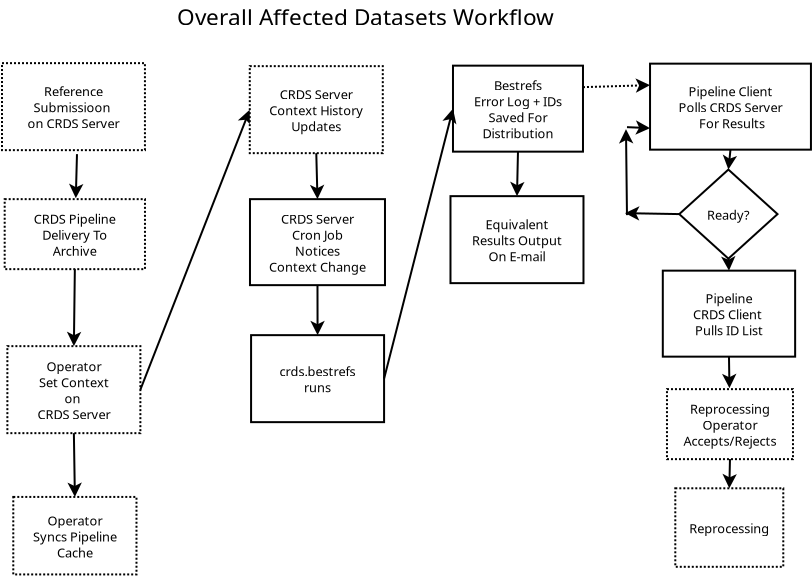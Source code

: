<?xml version="1.0" encoding="UTF-8"?>
<dia:diagram xmlns:dia="http://www.lysator.liu.se/~alla/dia/">
  <dia:layer name="Background" visible="true" active="true">
    <dia:object type="Standard - Text" version="1" id="O0">
      <dia:attribute name="obj_pos">
        <dia:point val="11,3.65"/>
      </dia:attribute>
      <dia:attribute name="obj_bb">
        <dia:rectangle val="11,2.6;31.027,3.917"/>
      </dia:attribute>
      <dia:attribute name="text">
        <dia:composite type="text">
          <dia:attribute name="string">
            <dia:string>#Overall Affected Datasets Workflow#</dia:string>
          </dia:attribute>
          <dia:attribute name="font">
            <dia:font family="sans" style="0" name="Helvetica"/>
          </dia:attribute>
          <dia:attribute name="height">
            <dia:real val="1.411"/>
          </dia:attribute>
          <dia:attribute name="pos">
            <dia:point val="11,3.65"/>
          </dia:attribute>
          <dia:attribute name="color">
            <dia:color val="#000000"/>
          </dia:attribute>
          <dia:attribute name="alignment">
            <dia:enum val="0"/>
          </dia:attribute>
        </dia:composite>
      </dia:attribute>
      <dia:attribute name="valign">
        <dia:enum val="3"/>
      </dia:attribute>
    </dia:object>
    <dia:object type="Flowchart - Box" version="0" id="O1">
      <dia:attribute name="obj_pos">
        <dia:point val="2.251,5.55"/>
      </dia:attribute>
      <dia:attribute name="obj_bb">
        <dia:rectangle val="2.201,5.5;9.449,9.95"/>
      </dia:attribute>
      <dia:attribute name="elem_corner">
        <dia:point val="2.251,5.55"/>
      </dia:attribute>
      <dia:attribute name="elem_width">
        <dia:real val="7.147"/>
      </dia:attribute>
      <dia:attribute name="elem_height">
        <dia:real val="4.35"/>
      </dia:attribute>
      <dia:attribute name="border_width">
        <dia:real val="0.1"/>
      </dia:attribute>
      <dia:attribute name="show_background">
        <dia:boolean val="true"/>
      </dia:attribute>
      <dia:attribute name="line_style">
        <dia:enum val="4"/>
      </dia:attribute>
      <dia:attribute name="padding">
        <dia:real val="0.5"/>
      </dia:attribute>
      <dia:attribute name="text">
        <dia:composite type="text">
          <dia:attribute name="string">
            <dia:string>#Reference
Submissioon 
on CRDS Server#</dia:string>
          </dia:attribute>
          <dia:attribute name="font">
            <dia:font family="sans" style="0" name="Helvetica"/>
          </dia:attribute>
          <dia:attribute name="height">
            <dia:real val="0.8"/>
          </dia:attribute>
          <dia:attribute name="pos">
            <dia:point val="5.825,7.12"/>
          </dia:attribute>
          <dia:attribute name="color">
            <dia:color val="#000000"/>
          </dia:attribute>
          <dia:attribute name="alignment">
            <dia:enum val="1"/>
          </dia:attribute>
        </dia:composite>
      </dia:attribute>
    </dia:object>
    <dia:object type="Flowchart - Box" version="0" id="O2">
      <dia:attribute name="obj_pos">
        <dia:point val="2.385,12.35"/>
      </dia:attribute>
      <dia:attribute name="obj_bb">
        <dia:rectangle val="2.335,12.3;9.45,15.9"/>
      </dia:attribute>
      <dia:attribute name="elem_corner">
        <dia:point val="2.385,12.35"/>
      </dia:attribute>
      <dia:attribute name="elem_width">
        <dia:real val="7.015"/>
      </dia:attribute>
      <dia:attribute name="elem_height">
        <dia:real val="3.5"/>
      </dia:attribute>
      <dia:attribute name="border_width">
        <dia:real val="0.1"/>
      </dia:attribute>
      <dia:attribute name="show_background">
        <dia:boolean val="true"/>
      </dia:attribute>
      <dia:attribute name="line_style">
        <dia:enum val="4"/>
      </dia:attribute>
      <dia:attribute name="padding">
        <dia:real val="0.5"/>
      </dia:attribute>
      <dia:attribute name="text">
        <dia:composite type="text">
          <dia:attribute name="string">
            <dia:string>#CRDS Pipeline
Delivery To
Archive#</dia:string>
          </dia:attribute>
          <dia:attribute name="font">
            <dia:font family="sans" style="0" name="Helvetica"/>
          </dia:attribute>
          <dia:attribute name="height">
            <dia:real val="0.8"/>
          </dia:attribute>
          <dia:attribute name="pos">
            <dia:point val="5.893,13.495"/>
          </dia:attribute>
          <dia:attribute name="color">
            <dia:color val="#000000"/>
          </dia:attribute>
          <dia:attribute name="alignment">
            <dia:enum val="1"/>
          </dia:attribute>
        </dia:composite>
      </dia:attribute>
    </dia:object>
    <dia:object type="Flowchart - Box" version="0" id="O3">
      <dia:attribute name="obj_pos">
        <dia:point val="2.52,19.7"/>
      </dia:attribute>
      <dia:attribute name="obj_bb">
        <dia:rectangle val="2.47,19.65;9.22,24.1"/>
      </dia:attribute>
      <dia:attribute name="elem_corner">
        <dia:point val="2.52,19.7"/>
      </dia:attribute>
      <dia:attribute name="elem_width">
        <dia:real val="6.65"/>
      </dia:attribute>
      <dia:attribute name="elem_height">
        <dia:real val="4.35"/>
      </dia:attribute>
      <dia:attribute name="border_width">
        <dia:real val="0.1"/>
      </dia:attribute>
      <dia:attribute name="show_background">
        <dia:boolean val="true"/>
      </dia:attribute>
      <dia:attribute name="line_style">
        <dia:enum val="4"/>
      </dia:attribute>
      <dia:attribute name="padding">
        <dia:real val="0.5"/>
      </dia:attribute>
      <dia:attribute name="text">
        <dia:composite type="text">
          <dia:attribute name="string">
            <dia:string>#Operator
Set Context
on 
CRDS Server#</dia:string>
          </dia:attribute>
          <dia:attribute name="font">
            <dia:font family="sans" style="0" name="Helvetica"/>
          </dia:attribute>
          <dia:attribute name="height">
            <dia:real val="0.8"/>
          </dia:attribute>
          <dia:attribute name="pos">
            <dia:point val="5.845,20.87"/>
          </dia:attribute>
          <dia:attribute name="color">
            <dia:color val="#000000"/>
          </dia:attribute>
          <dia:attribute name="alignment">
            <dia:enum val="1"/>
          </dia:attribute>
        </dia:composite>
      </dia:attribute>
    </dia:object>
    <dia:object type="Standard - Line" version="0" id="O4">
      <dia:attribute name="obj_pos">
        <dia:point val="6,10.1"/>
      </dia:attribute>
      <dia:attribute name="obj_bb">
        <dia:rectangle val="5.596,10.049;6.319,12.413"/>
      </dia:attribute>
      <dia:attribute name="conn_endpoints">
        <dia:point val="6,10.1"/>
        <dia:point val="5.941,12.301"/>
      </dia:attribute>
      <dia:attribute name="numcp">
        <dia:int val="1"/>
      </dia:attribute>
      <dia:attribute name="end_arrow">
        <dia:enum val="22"/>
      </dia:attribute>
      <dia:attribute name="end_arrow_length">
        <dia:real val="0.5"/>
      </dia:attribute>
      <dia:attribute name="end_arrow_width">
        <dia:real val="0.5"/>
      </dia:attribute>
      <dia:connections>
        <dia:connection handle="1" to="O2" connection="16"/>
      </dia:connections>
    </dia:object>
    <dia:object type="Standard - Line" version="0" id="O5">
      <dia:attribute name="obj_pos">
        <dia:point val="5.893,15.85"/>
      </dia:attribute>
      <dia:attribute name="obj_bb">
        <dia:rectangle val="5.491,15.799;6.214,19.812"/>
      </dia:attribute>
      <dia:attribute name="conn_endpoints">
        <dia:point val="5.893,15.85"/>
        <dia:point val="5.845,19.7"/>
      </dia:attribute>
      <dia:attribute name="numcp">
        <dia:int val="1"/>
      </dia:attribute>
      <dia:attribute name="end_arrow">
        <dia:enum val="22"/>
      </dia:attribute>
      <dia:attribute name="end_arrow_length">
        <dia:real val="0.5"/>
      </dia:attribute>
      <dia:attribute name="end_arrow_width">
        <dia:real val="0.5"/>
      </dia:attribute>
      <dia:connections>
        <dia:connection handle="0" to="O2" connection="13"/>
        <dia:connection handle="1" to="O3" connection="2"/>
      </dia:connections>
    </dia:object>
    <dia:object type="Flowchart - Box" version="0" id="O6">
      <dia:attribute name="obj_pos">
        <dia:point val="14.65,12.35"/>
      </dia:attribute>
      <dia:attribute name="obj_bb">
        <dia:rectangle val="14.6,12.3;21.45,16.7"/>
      </dia:attribute>
      <dia:attribute name="elem_corner">
        <dia:point val="14.65,12.35"/>
      </dia:attribute>
      <dia:attribute name="elem_width">
        <dia:real val="6.75"/>
      </dia:attribute>
      <dia:attribute name="elem_height">
        <dia:real val="4.3"/>
      </dia:attribute>
      <dia:attribute name="show_background">
        <dia:boolean val="true"/>
      </dia:attribute>
      <dia:attribute name="padding">
        <dia:real val="0.5"/>
      </dia:attribute>
      <dia:attribute name="text">
        <dia:composite type="text">
          <dia:attribute name="string">
            <dia:string>#CRDS Server
Cron Job
Notices
Context Change#</dia:string>
          </dia:attribute>
          <dia:attribute name="font">
            <dia:font family="sans" style="0" name="Helvetica"/>
          </dia:attribute>
          <dia:attribute name="height">
            <dia:real val="0.8"/>
          </dia:attribute>
          <dia:attribute name="pos">
            <dia:point val="18.025,13.495"/>
          </dia:attribute>
          <dia:attribute name="color">
            <dia:color val="#000000"/>
          </dia:attribute>
          <dia:attribute name="alignment">
            <dia:enum val="1"/>
          </dia:attribute>
        </dia:composite>
      </dia:attribute>
    </dia:object>
    <dia:object type="Standard - Line" version="0" id="O7">
      <dia:attribute name="obj_pos">
        <dia:point val="9.17,21.875"/>
      </dia:attribute>
      <dia:attribute name="obj_bb">
        <dia:rectangle val="9.105,7.771;14.761,21.94"/>
      </dia:attribute>
      <dia:attribute name="conn_endpoints">
        <dia:point val="9.17,21.875"/>
        <dia:point val="14.64,7.875"/>
      </dia:attribute>
      <dia:attribute name="numcp">
        <dia:int val="1"/>
      </dia:attribute>
      <dia:attribute name="end_arrow">
        <dia:enum val="22"/>
      </dia:attribute>
      <dia:attribute name="end_arrow_length">
        <dia:real val="0.5"/>
      </dia:attribute>
      <dia:attribute name="end_arrow_width">
        <dia:real val="0.5"/>
      </dia:attribute>
      <dia:connections>
        <dia:connection handle="0" to="O3" connection="8"/>
        <dia:connection handle="1" to="O10" connection="7"/>
      </dia:connections>
    </dia:object>
    <dia:object type="Flowchart - Box" version="0" id="O8">
      <dia:attribute name="obj_pos">
        <dia:point val="14.705,19.15"/>
      </dia:attribute>
      <dia:attribute name="obj_bb">
        <dia:rectangle val="14.655,19.1;21.405,23.55"/>
      </dia:attribute>
      <dia:attribute name="elem_corner">
        <dia:point val="14.705,19.15"/>
      </dia:attribute>
      <dia:attribute name="elem_width">
        <dia:real val="6.65"/>
      </dia:attribute>
      <dia:attribute name="elem_height">
        <dia:real val="4.35"/>
      </dia:attribute>
      <dia:attribute name="show_background">
        <dia:boolean val="true"/>
      </dia:attribute>
      <dia:attribute name="padding">
        <dia:real val="0.5"/>
      </dia:attribute>
      <dia:attribute name="text">
        <dia:composite type="text">
          <dia:attribute name="string">
            <dia:string>#crds.bestrefs
runs#</dia:string>
          </dia:attribute>
          <dia:attribute name="font">
            <dia:font family="sans" style="0" name="Helvetica"/>
          </dia:attribute>
          <dia:attribute name="height">
            <dia:real val="0.8"/>
          </dia:attribute>
          <dia:attribute name="pos">
            <dia:point val="18.03,21.12"/>
          </dia:attribute>
          <dia:attribute name="color">
            <dia:color val="#000000"/>
          </dia:attribute>
          <dia:attribute name="alignment">
            <dia:enum val="1"/>
          </dia:attribute>
        </dia:composite>
      </dia:attribute>
    </dia:object>
    <dia:object type="Flowchart - Box" version="0" id="O9">
      <dia:attribute name="obj_pos">
        <dia:point val="24.8,5.675"/>
      </dia:attribute>
      <dia:attribute name="obj_bb">
        <dia:rectangle val="24.75,5.625;31.35,10.025"/>
      </dia:attribute>
      <dia:attribute name="elem_corner">
        <dia:point val="24.8,5.675"/>
      </dia:attribute>
      <dia:attribute name="elem_width">
        <dia:real val="6.5"/>
      </dia:attribute>
      <dia:attribute name="elem_height">
        <dia:real val="4.3"/>
      </dia:attribute>
      <dia:attribute name="show_background">
        <dia:boolean val="true"/>
      </dia:attribute>
      <dia:attribute name="padding">
        <dia:real val="0.5"/>
      </dia:attribute>
      <dia:attribute name="text">
        <dia:composite type="text">
          <dia:attribute name="string">
            <dia:string>#Bestrefs
Error Log + IDs
Saved For
Distribution#</dia:string>
          </dia:attribute>
          <dia:attribute name="font">
            <dia:font family="sans" style="0" name="Helvetica"/>
          </dia:attribute>
          <dia:attribute name="height">
            <dia:real val="0.8"/>
          </dia:attribute>
          <dia:attribute name="pos">
            <dia:point val="28.05,6.82"/>
          </dia:attribute>
          <dia:attribute name="color">
            <dia:color val="#000000"/>
          </dia:attribute>
          <dia:attribute name="alignment">
            <dia:enum val="1"/>
          </dia:attribute>
        </dia:composite>
      </dia:attribute>
    </dia:object>
    <dia:object type="Flowchart - Box" version="0" id="O10">
      <dia:attribute name="obj_pos">
        <dia:point val="14.64,5.7"/>
      </dia:attribute>
      <dia:attribute name="obj_bb">
        <dia:rectangle val="14.59,5.65;21.34,10.1"/>
      </dia:attribute>
      <dia:attribute name="elem_corner">
        <dia:point val="14.64,5.7"/>
      </dia:attribute>
      <dia:attribute name="elem_width">
        <dia:real val="6.65"/>
      </dia:attribute>
      <dia:attribute name="elem_height">
        <dia:real val="4.35"/>
      </dia:attribute>
      <dia:attribute name="border_width">
        <dia:real val="0.1"/>
      </dia:attribute>
      <dia:attribute name="show_background">
        <dia:boolean val="true"/>
      </dia:attribute>
      <dia:attribute name="line_style">
        <dia:enum val="4"/>
      </dia:attribute>
      <dia:attribute name="padding">
        <dia:real val="0.5"/>
      </dia:attribute>
      <dia:attribute name="text">
        <dia:composite type="text">
          <dia:attribute name="string">
            <dia:string>#CRDS Server
Context History
Updates#</dia:string>
          </dia:attribute>
          <dia:attribute name="font">
            <dia:font family="sans" style="0" name="Helvetica"/>
          </dia:attribute>
          <dia:attribute name="height">
            <dia:real val="0.8"/>
          </dia:attribute>
          <dia:attribute name="pos">
            <dia:point val="17.965,7.27"/>
          </dia:attribute>
          <dia:attribute name="color">
            <dia:color val="#000000"/>
          </dia:attribute>
          <dia:attribute name="alignment">
            <dia:enum val="1"/>
          </dia:attribute>
        </dia:composite>
      </dia:attribute>
    </dia:object>
    <dia:object type="Standard - Line" version="0" id="O11">
      <dia:attribute name="obj_pos">
        <dia:point val="17.965,10.05"/>
      </dia:attribute>
      <dia:attribute name="obj_bb">
        <dia:rectangle val="17.647,9.999;18.371,12.462"/>
      </dia:attribute>
      <dia:attribute name="conn_endpoints">
        <dia:point val="17.965,10.05"/>
        <dia:point val="18.025,12.35"/>
      </dia:attribute>
      <dia:attribute name="numcp">
        <dia:int val="1"/>
      </dia:attribute>
      <dia:attribute name="end_arrow">
        <dia:enum val="22"/>
      </dia:attribute>
      <dia:attribute name="end_arrow_length">
        <dia:real val="0.5"/>
      </dia:attribute>
      <dia:attribute name="end_arrow_width">
        <dia:real val="0.5"/>
      </dia:attribute>
      <dia:connections>
        <dia:connection handle="0" to="O10" connection="13"/>
        <dia:connection handle="1" to="O6" connection="2"/>
      </dia:connections>
    </dia:object>
    <dia:object type="Standard - Line" version="0" id="O12">
      <dia:attribute name="obj_pos">
        <dia:point val="18.025,16.65"/>
      </dia:attribute>
      <dia:attribute name="obj_bb">
        <dia:rectangle val="17.667,16.6;18.391,19.262"/>
      </dia:attribute>
      <dia:attribute name="conn_endpoints">
        <dia:point val="18.025,16.65"/>
        <dia:point val="18.03,19.15"/>
      </dia:attribute>
      <dia:attribute name="numcp">
        <dia:int val="1"/>
      </dia:attribute>
      <dia:attribute name="end_arrow">
        <dia:enum val="22"/>
      </dia:attribute>
      <dia:attribute name="end_arrow_length">
        <dia:real val="0.5"/>
      </dia:attribute>
      <dia:attribute name="end_arrow_width">
        <dia:real val="0.5"/>
      </dia:attribute>
      <dia:connections>
        <dia:connection handle="0" to="O6" connection="13"/>
        <dia:connection handle="1" to="O8" connection="2"/>
      </dia:connections>
    </dia:object>
    <dia:object type="Standard - Line" version="0" id="O13">
      <dia:attribute name="obj_pos">
        <dia:point val="21.355,21.325"/>
      </dia:attribute>
      <dia:attribute name="obj_bb">
        <dia:rectangle val="21.294,7.717;24.999,21.386"/>
      </dia:attribute>
      <dia:attribute name="conn_endpoints">
        <dia:point val="21.355,21.325"/>
        <dia:point val="24.8,7.825"/>
      </dia:attribute>
      <dia:attribute name="numcp">
        <dia:int val="1"/>
      </dia:attribute>
      <dia:attribute name="end_arrow">
        <dia:enum val="22"/>
      </dia:attribute>
      <dia:attribute name="end_arrow_length">
        <dia:real val="0.5"/>
      </dia:attribute>
      <dia:attribute name="end_arrow_width">
        <dia:real val="0.5"/>
      </dia:attribute>
      <dia:connections>
        <dia:connection handle="0" to="O8" connection="8"/>
        <dia:connection handle="1" to="O9" connection="7"/>
      </dia:connections>
    </dia:object>
    <dia:object type="Flowchart - Box" version="0" id="O14">
      <dia:attribute name="obj_pos">
        <dia:point val="24.675,12.2"/>
      </dia:attribute>
      <dia:attribute name="obj_bb">
        <dia:rectangle val="24.625,12.15;31.375,16.6"/>
      </dia:attribute>
      <dia:attribute name="elem_corner">
        <dia:point val="24.675,12.2"/>
      </dia:attribute>
      <dia:attribute name="elem_width">
        <dia:real val="6.65"/>
      </dia:attribute>
      <dia:attribute name="elem_height">
        <dia:real val="4.35"/>
      </dia:attribute>
      <dia:attribute name="show_background">
        <dia:boolean val="true"/>
      </dia:attribute>
      <dia:attribute name="padding">
        <dia:real val="0.5"/>
      </dia:attribute>
      <dia:attribute name="text">
        <dia:composite type="text">
          <dia:attribute name="string">
            <dia:string>#Equivalent
Results Output
On E-mail#</dia:string>
          </dia:attribute>
          <dia:attribute name="font">
            <dia:font family="sans" style="0" name="Helvetica"/>
          </dia:attribute>
          <dia:attribute name="height">
            <dia:real val="0.8"/>
          </dia:attribute>
          <dia:attribute name="pos">
            <dia:point val="28,13.77"/>
          </dia:attribute>
          <dia:attribute name="color">
            <dia:color val="#000000"/>
          </dia:attribute>
          <dia:attribute name="alignment">
            <dia:enum val="1"/>
          </dia:attribute>
        </dia:composite>
      </dia:attribute>
    </dia:object>
    <dia:object type="Standard - Line" version="0" id="O15">
      <dia:attribute name="obj_pos">
        <dia:point val="28.05,9.975"/>
      </dia:attribute>
      <dia:attribute name="obj_bb">
        <dia:rectangle val="27.652,9.924;28.375,12.312"/>
      </dia:attribute>
      <dia:attribute name="conn_endpoints">
        <dia:point val="28.05,9.975"/>
        <dia:point val="28,12.2"/>
      </dia:attribute>
      <dia:attribute name="numcp">
        <dia:int val="1"/>
      </dia:attribute>
      <dia:attribute name="end_arrow">
        <dia:enum val="22"/>
      </dia:attribute>
      <dia:attribute name="end_arrow_length">
        <dia:real val="0.5"/>
      </dia:attribute>
      <dia:attribute name="end_arrow_width">
        <dia:real val="0.5"/>
      </dia:attribute>
      <dia:connections>
        <dia:connection handle="0" to="O9" connection="13"/>
        <dia:connection handle="1" to="O14" connection="2"/>
      </dia:connections>
    </dia:object>
    <dia:object type="Flowchart - Box" version="0" id="O16">
      <dia:attribute name="obj_pos">
        <dia:point val="34.653,5.575"/>
      </dia:attribute>
      <dia:attribute name="obj_bb">
        <dia:rectangle val="34.602,5.525;42.748,9.925"/>
      </dia:attribute>
      <dia:attribute name="elem_corner">
        <dia:point val="34.653,5.575"/>
      </dia:attribute>
      <dia:attribute name="elem_width">
        <dia:real val="8.045"/>
      </dia:attribute>
      <dia:attribute name="elem_height">
        <dia:real val="4.3"/>
      </dia:attribute>
      <dia:attribute name="show_background">
        <dia:boolean val="true"/>
      </dia:attribute>
      <dia:attribute name="padding">
        <dia:real val="0.5"/>
      </dia:attribute>
      <dia:attribute name="text">
        <dia:composite type="text">
          <dia:attribute name="string">
            <dia:string>#Pipeline Client
Polls CRDS Server
 For Results#</dia:string>
          </dia:attribute>
          <dia:attribute name="font">
            <dia:font family="sans" style="0" name="Helvetica"/>
          </dia:attribute>
          <dia:attribute name="height">
            <dia:real val="0.8"/>
          </dia:attribute>
          <dia:attribute name="pos">
            <dia:point val="38.675,7.12"/>
          </dia:attribute>
          <dia:attribute name="color">
            <dia:color val="#000000"/>
          </dia:attribute>
          <dia:attribute name="alignment">
            <dia:enum val="1"/>
          </dia:attribute>
        </dia:composite>
      </dia:attribute>
    </dia:object>
    <dia:object type="Flowchart - Diamond" version="0" id="O17">
      <dia:attribute name="obj_pos">
        <dia:point val="36.113,10.871"/>
      </dia:attribute>
      <dia:attribute name="obj_bb">
        <dia:rectangle val="36.063,10.821;41.076,15.374"/>
      </dia:attribute>
      <dia:attribute name="elem_corner">
        <dia:point val="36.113,10.871"/>
      </dia:attribute>
      <dia:attribute name="elem_width">
        <dia:real val="4.913"/>
      </dia:attribute>
      <dia:attribute name="elem_height">
        <dia:real val="4.453"/>
      </dia:attribute>
      <dia:attribute name="show_background">
        <dia:boolean val="true"/>
      </dia:attribute>
      <dia:attribute name="padding">
        <dia:real val="0.354"/>
      </dia:attribute>
      <dia:attribute name="text">
        <dia:composite type="text">
          <dia:attribute name="string">
            <dia:string>#Ready?#</dia:string>
          </dia:attribute>
          <dia:attribute name="font">
            <dia:font family="sans" style="0" name="Helvetica"/>
          </dia:attribute>
          <dia:attribute name="height">
            <dia:real val="0.8"/>
          </dia:attribute>
          <dia:attribute name="pos">
            <dia:point val="38.57,13.292"/>
          </dia:attribute>
          <dia:attribute name="color">
            <dia:color val="#000000"/>
          </dia:attribute>
          <dia:attribute name="alignment">
            <dia:enum val="1"/>
          </dia:attribute>
        </dia:composite>
      </dia:attribute>
    </dia:object>
    <dia:object type="Standard - Line" version="0" id="O18">
      <dia:attribute name="obj_pos">
        <dia:point val="36.113,13.097"/>
      </dia:attribute>
      <dia:attribute name="obj_bb">
        <dia:rectangle val="33.288,12.699;36.164,13.422"/>
      </dia:attribute>
      <dia:attribute name="conn_endpoints">
        <dia:point val="36.113,13.097"/>
        <dia:point val="33.4,13.05"/>
      </dia:attribute>
      <dia:attribute name="numcp">
        <dia:int val="1"/>
      </dia:attribute>
      <dia:attribute name="end_arrow">
        <dia:enum val="22"/>
      </dia:attribute>
      <dia:attribute name="end_arrow_length">
        <dia:real val="0.5"/>
      </dia:attribute>
      <dia:attribute name="end_arrow_width">
        <dia:real val="0.5"/>
      </dia:attribute>
      <dia:connections>
        <dia:connection handle="0" to="O17" connection="12"/>
      </dia:connections>
    </dia:object>
    <dia:object type="Standard - PolyLine" version="0" id="O19">
      <dia:attribute name="obj_pos">
        <dia:point val="33.5,13.15"/>
      </dia:attribute>
      <dia:attribute name="obj_bb">
        <dia:rectangle val="33.095,8.738;33.819,13.201"/>
      </dia:attribute>
      <dia:attribute name="poly_points">
        <dia:point val="33.5,13.15"/>
        <dia:point val="33.45,8.85"/>
      </dia:attribute>
      <dia:attribute name="end_arrow">
        <dia:enum val="22"/>
      </dia:attribute>
      <dia:attribute name="end_arrow_length">
        <dia:real val="0.5"/>
      </dia:attribute>
      <dia:attribute name="end_arrow_width">
        <dia:real val="0.5"/>
      </dia:attribute>
    </dia:object>
    <dia:object type="Standard - PolyLine" version="0" id="O20">
      <dia:attribute name="obj_pos">
        <dia:point val="33.5,8.75"/>
      </dia:attribute>
      <dia:attribute name="obj_bb">
        <dia:rectangle val="33.448,8.412;34.764,9.135"/>
      </dia:attribute>
      <dia:attribute name="poly_points">
        <dia:point val="33.5,8.75"/>
        <dia:point val="34.653,8.8"/>
      </dia:attribute>
      <dia:attribute name="end_arrow">
        <dia:enum val="22"/>
      </dia:attribute>
      <dia:attribute name="end_arrow_length">
        <dia:real val="0.5"/>
      </dia:attribute>
      <dia:attribute name="end_arrow_width">
        <dia:real val="0.5"/>
      </dia:attribute>
      <dia:connections>
        <dia:connection handle="1" to="O16" connection="9"/>
      </dia:connections>
    </dia:object>
    <dia:object type="Standard - Line" version="0" id="O21">
      <dia:attribute name="obj_pos">
        <dia:point val="38.675,9.875"/>
      </dia:attribute>
      <dia:attribute name="obj_bb">
        <dia:rectangle val="38.274,9.82;38.994,10.982"/>
      </dia:attribute>
      <dia:attribute name="conn_endpoints">
        <dia:point val="38.675,9.875"/>
        <dia:point val="38.57,10.871"/>
      </dia:attribute>
      <dia:attribute name="numcp">
        <dia:int val="1"/>
      </dia:attribute>
      <dia:attribute name="end_arrow">
        <dia:enum val="22"/>
      </dia:attribute>
      <dia:attribute name="end_arrow_length">
        <dia:real val="0.5"/>
      </dia:attribute>
      <dia:attribute name="end_arrow_width">
        <dia:real val="0.5"/>
      </dia:attribute>
      <dia:connections>
        <dia:connection handle="0" to="O16" connection="13"/>
        <dia:connection handle="1" to="O17" connection="0"/>
      </dia:connections>
    </dia:object>
    <dia:object type="Flowchart - Box" version="0" id="O22">
      <dia:attribute name="obj_pos">
        <dia:point val="35.291,15.925"/>
      </dia:attribute>
      <dia:attribute name="obj_bb">
        <dia:rectangle val="35.241,15.875;41.959,20.275"/>
      </dia:attribute>
      <dia:attribute name="elem_corner">
        <dia:point val="35.291,15.925"/>
      </dia:attribute>
      <dia:attribute name="elem_width">
        <dia:real val="6.617"/>
      </dia:attribute>
      <dia:attribute name="elem_height">
        <dia:real val="4.3"/>
      </dia:attribute>
      <dia:attribute name="show_background">
        <dia:boolean val="true"/>
      </dia:attribute>
      <dia:attribute name="padding">
        <dia:real val="0.5"/>
      </dia:attribute>
      <dia:attribute name="text">
        <dia:composite type="text">
          <dia:attribute name="string">
            <dia:string>#Pipeline
CRDS Client 
Pulls ID List#</dia:string>
          </dia:attribute>
          <dia:attribute name="font">
            <dia:font family="sans" style="0" name="Helvetica"/>
          </dia:attribute>
          <dia:attribute name="height">
            <dia:real val="0.8"/>
          </dia:attribute>
          <dia:attribute name="pos">
            <dia:point val="38.6,17.47"/>
          </dia:attribute>
          <dia:attribute name="color">
            <dia:color val="#000000"/>
          </dia:attribute>
          <dia:attribute name="alignment">
            <dia:enum val="1"/>
          </dia:attribute>
        </dia:composite>
      </dia:attribute>
    </dia:object>
    <dia:object type="Standard - Line" version="0" id="O23">
      <dia:attribute name="obj_pos">
        <dia:point val="38.57,15.324"/>
      </dia:attribute>
      <dia:attribute name="obj_bb">
        <dia:rectangle val="38.208,15.271;38.931,16.037"/>
      </dia:attribute>
      <dia:attribute name="conn_endpoints">
        <dia:point val="38.57,15.324"/>
        <dia:point val="38.6,15.925"/>
      </dia:attribute>
      <dia:attribute name="numcp">
        <dia:int val="1"/>
      </dia:attribute>
      <dia:attribute name="end_arrow">
        <dia:enum val="22"/>
      </dia:attribute>
      <dia:attribute name="end_arrow_length">
        <dia:real val="0.5"/>
      </dia:attribute>
      <dia:attribute name="end_arrow_width">
        <dia:real val="0.5"/>
      </dia:attribute>
      <dia:connections>
        <dia:connection handle="0" to="O17" connection="8"/>
        <dia:connection handle="1" to="O22" connection="2"/>
      </dia:connections>
    </dia:object>
    <dia:object type="Flowchart - Box" version="0" id="O24">
      <dia:attribute name="obj_pos">
        <dia:point val="35.5,21.85"/>
      </dia:attribute>
      <dia:attribute name="obj_bb">
        <dia:rectangle val="35.45,21.8;41.85,25.4"/>
      </dia:attribute>
      <dia:attribute name="elem_corner">
        <dia:point val="35.5,21.85"/>
      </dia:attribute>
      <dia:attribute name="elem_width">
        <dia:real val="6.3"/>
      </dia:attribute>
      <dia:attribute name="elem_height">
        <dia:real val="3.5"/>
      </dia:attribute>
      <dia:attribute name="border_width">
        <dia:real val="0.1"/>
      </dia:attribute>
      <dia:attribute name="show_background">
        <dia:boolean val="true"/>
      </dia:attribute>
      <dia:attribute name="line_style">
        <dia:enum val="4"/>
      </dia:attribute>
      <dia:attribute name="padding">
        <dia:real val="0.5"/>
      </dia:attribute>
      <dia:attribute name="text">
        <dia:composite type="text">
          <dia:attribute name="string">
            <dia:string>#Reprocessing
Operator
Accepts/Rejects#</dia:string>
          </dia:attribute>
          <dia:attribute name="font">
            <dia:font family="sans" style="0" name="Helvetica"/>
          </dia:attribute>
          <dia:attribute name="height">
            <dia:real val="0.8"/>
          </dia:attribute>
          <dia:attribute name="pos">
            <dia:point val="38.65,22.995"/>
          </dia:attribute>
          <dia:attribute name="color">
            <dia:color val="#000000"/>
          </dia:attribute>
          <dia:attribute name="alignment">
            <dia:enum val="1"/>
          </dia:attribute>
        </dia:composite>
      </dia:attribute>
    </dia:object>
    <dia:object type="Standard - Line" version="0" id="O25">
      <dia:attribute name="obj_pos">
        <dia:point val="38.6,20.225"/>
      </dia:attribute>
      <dia:attribute name="obj_bb">
        <dia:rectangle val="38.252,20.174;38.976,21.912"/>
      </dia:attribute>
      <dia:attribute name="conn_endpoints">
        <dia:point val="38.6,20.225"/>
        <dia:point val="38.623,21.8"/>
      </dia:attribute>
      <dia:attribute name="numcp">
        <dia:int val="1"/>
      </dia:attribute>
      <dia:attribute name="end_arrow">
        <dia:enum val="22"/>
      </dia:attribute>
      <dia:attribute name="end_arrow_length">
        <dia:real val="0.5"/>
      </dia:attribute>
      <dia:attribute name="end_arrow_width">
        <dia:real val="0.5"/>
      </dia:attribute>
      <dia:connections>
        <dia:connection handle="0" to="O22" connection="13"/>
        <dia:connection handle="1" to="O24" connection="16"/>
      </dia:connections>
    </dia:object>
    <dia:object type="Standard - Line" version="0" id="O26">
      <dia:attribute name="obj_pos">
        <dia:point val="31.3,6.75"/>
      </dia:attribute>
      <dia:attribute name="obj_bb">
        <dia:rectangle val="31.248,6.307;34.764,7.03"/>
      </dia:attribute>
      <dia:attribute name="conn_endpoints">
        <dia:point val="31.3,6.75"/>
        <dia:point val="34.653,6.65"/>
      </dia:attribute>
      <dia:attribute name="numcp">
        <dia:int val="1"/>
      </dia:attribute>
      <dia:attribute name="line_style">
        <dia:enum val="4"/>
      </dia:attribute>
      <dia:attribute name="end_arrow">
        <dia:enum val="22"/>
      </dia:attribute>
      <dia:attribute name="end_arrow_length">
        <dia:real val="0.5"/>
      </dia:attribute>
      <dia:attribute name="end_arrow_width">
        <dia:real val="0.5"/>
      </dia:attribute>
      <dia:connections>
        <dia:connection handle="0" to="O9" connection="6"/>
        <dia:connection handle="1" to="O16" connection="5"/>
      </dia:connections>
    </dia:object>
    <dia:object type="Flowchart - Box" version="0" id="O27">
      <dia:attribute name="obj_pos">
        <dia:point val="2.815,27.239"/>
      </dia:attribute>
      <dia:attribute name="obj_bb">
        <dia:rectangle val="2.765,27.189;9.025,31.164"/>
      </dia:attribute>
      <dia:attribute name="elem_corner">
        <dia:point val="2.815,27.239"/>
      </dia:attribute>
      <dia:attribute name="elem_width">
        <dia:real val="6.16"/>
      </dia:attribute>
      <dia:attribute name="elem_height">
        <dia:real val="3.875"/>
      </dia:attribute>
      <dia:attribute name="border_width">
        <dia:real val="0.1"/>
      </dia:attribute>
      <dia:attribute name="show_background">
        <dia:boolean val="true"/>
      </dia:attribute>
      <dia:attribute name="line_style">
        <dia:enum val="4"/>
      </dia:attribute>
      <dia:attribute name="padding">
        <dia:real val="0.5"/>
      </dia:attribute>
      <dia:attribute name="text">
        <dia:composite type="text">
          <dia:attribute name="string">
            <dia:string>#Operator
Syncs Pipeline
Cache#</dia:string>
          </dia:attribute>
          <dia:attribute name="font">
            <dia:font family="sans" style="0" name="Helvetica"/>
          </dia:attribute>
          <dia:attribute name="height">
            <dia:real val="0.8"/>
          </dia:attribute>
          <dia:attribute name="pos">
            <dia:point val="5.895,28.571"/>
          </dia:attribute>
          <dia:attribute name="color">
            <dia:color val="#000000"/>
          </dia:attribute>
          <dia:attribute name="alignment">
            <dia:enum val="1"/>
          </dia:attribute>
        </dia:composite>
      </dia:attribute>
    </dia:object>
    <dia:object type="Standard - Line" version="0" id="O28">
      <dia:attribute name="obj_pos">
        <dia:point val="5.845,24.05"/>
      </dia:attribute>
      <dia:attribute name="obj_bb">
        <dia:rectangle val="5.523,23.999;6.247,27.351"/>
      </dia:attribute>
      <dia:attribute name="conn_endpoints">
        <dia:point val="5.845,24.05"/>
        <dia:point val="5.895,27.239"/>
      </dia:attribute>
      <dia:attribute name="numcp">
        <dia:int val="1"/>
      </dia:attribute>
      <dia:attribute name="end_arrow">
        <dia:enum val="22"/>
      </dia:attribute>
      <dia:attribute name="end_arrow_length">
        <dia:real val="0.5"/>
      </dia:attribute>
      <dia:attribute name="end_arrow_width">
        <dia:real val="0.5"/>
      </dia:attribute>
      <dia:connections>
        <dia:connection handle="0" to="O3" connection="13"/>
        <dia:connection handle="1" to="O27" connection="2"/>
      </dia:connections>
    </dia:object>
    <dia:object type="Flowchart - Box" version="0" id="O29">
      <dia:attribute name="obj_pos">
        <dia:point val="35.916,26.807"/>
      </dia:attribute>
      <dia:attribute name="obj_bb">
        <dia:rectangle val="35.866,26.757;41.365,30.783"/>
      </dia:attribute>
      <dia:attribute name="elem_corner">
        <dia:point val="35.916,26.807"/>
      </dia:attribute>
      <dia:attribute name="elem_width">
        <dia:real val="5.399"/>
      </dia:attribute>
      <dia:attribute name="elem_height">
        <dia:real val="3.926"/>
      </dia:attribute>
      <dia:attribute name="border_width">
        <dia:real val="0.1"/>
      </dia:attribute>
      <dia:attribute name="show_background">
        <dia:boolean val="true"/>
      </dia:attribute>
      <dia:attribute name="line_style">
        <dia:enum val="4"/>
      </dia:attribute>
      <dia:attribute name="padding">
        <dia:real val="0.5"/>
      </dia:attribute>
      <dia:attribute name="text">
        <dia:composite type="text">
          <dia:attribute name="string">
            <dia:string>#Reprocessing#</dia:string>
          </dia:attribute>
          <dia:attribute name="font">
            <dia:font family="sans" style="0" name="Helvetica"/>
          </dia:attribute>
          <dia:attribute name="height">
            <dia:real val="0.8"/>
          </dia:attribute>
          <dia:attribute name="pos">
            <dia:point val="38.616,28.965"/>
          </dia:attribute>
          <dia:attribute name="color">
            <dia:color val="#000000"/>
          </dia:attribute>
          <dia:attribute name="alignment">
            <dia:enum val="1"/>
          </dia:attribute>
        </dia:composite>
      </dia:attribute>
    </dia:object>
    <dia:object type="Standard - Line" version="0" id="O30">
      <dia:attribute name="obj_pos">
        <dia:point val="38.65,25.35"/>
      </dia:attribute>
      <dia:attribute name="obj_bb">
        <dia:rectangle val="38.268,25.299;38.992,26.918"/>
      </dia:attribute>
      <dia:attribute name="conn_endpoints">
        <dia:point val="38.65,25.35"/>
        <dia:point val="38.616,26.807"/>
      </dia:attribute>
      <dia:attribute name="numcp">
        <dia:int val="1"/>
      </dia:attribute>
      <dia:attribute name="end_arrow">
        <dia:enum val="22"/>
      </dia:attribute>
      <dia:attribute name="end_arrow_length">
        <dia:real val="0.5"/>
      </dia:attribute>
      <dia:attribute name="end_arrow_width">
        <dia:real val="0.5"/>
      </dia:attribute>
      <dia:connections>
        <dia:connection handle="0" to="O24" connection="13"/>
        <dia:connection handle="1" to="O29" connection="2"/>
      </dia:connections>
    </dia:object>
  </dia:layer>
</dia:diagram>
